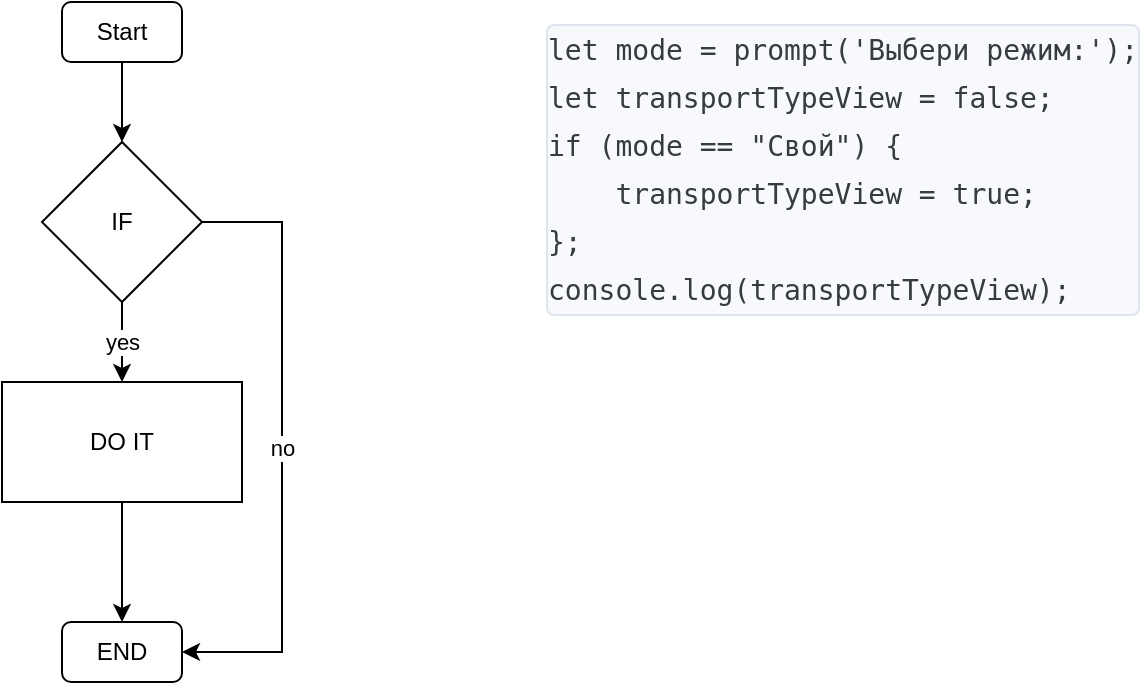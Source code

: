 <mxfile version="14.4.2" type="github">
  <diagram id="PVcaHne8yzz4F-yD3c_g" name="Page-1">
    <mxGraphModel dx="1422" dy="705" grid="1" gridSize="10" guides="1" tooltips="1" connect="1" arrows="1" fold="1" page="1" pageScale="1" pageWidth="827" pageHeight="1169" math="0" shadow="0">
      <root>
        <mxCell id="0" />
        <mxCell id="1" parent="0" />
        <mxCell id="mJFapvTvCSVmzPKkbr4O-3" style="edgeStyle=orthogonalEdgeStyle;rounded=0;orthogonalLoop=1;jettySize=auto;html=1;exitX=0.5;exitY=1;exitDx=0;exitDy=0;entryX=0.5;entryY=0;entryDx=0;entryDy=0;" edge="1" parent="1" source="mJFapvTvCSVmzPKkbr4O-1" target="mJFapvTvCSVmzPKkbr4O-2">
          <mxGeometry relative="1" as="geometry" />
        </mxCell>
        <mxCell id="mJFapvTvCSVmzPKkbr4O-1" value="Start" style="rounded=1;whiteSpace=wrap;html=1;" vertex="1" parent="1">
          <mxGeometry x="120" y="30" width="60" height="30" as="geometry" />
        </mxCell>
        <mxCell id="mJFapvTvCSVmzPKkbr4O-6" value="yes" style="edgeStyle=orthogonalEdgeStyle;rounded=0;orthogonalLoop=1;jettySize=auto;html=1;exitX=0.5;exitY=1;exitDx=0;exitDy=0;entryX=0.5;entryY=0;entryDx=0;entryDy=0;" edge="1" parent="1" source="mJFapvTvCSVmzPKkbr4O-2" target="mJFapvTvCSVmzPKkbr4O-4">
          <mxGeometry relative="1" as="geometry" />
        </mxCell>
        <mxCell id="mJFapvTvCSVmzPKkbr4O-7" value="no" style="edgeStyle=orthogonalEdgeStyle;rounded=0;orthogonalLoop=1;jettySize=auto;html=1;exitX=1;exitY=0.5;exitDx=0;exitDy=0;entryX=1;entryY=0.5;entryDx=0;entryDy=0;" edge="1" parent="1" source="mJFapvTvCSVmzPKkbr4O-2" target="mJFapvTvCSVmzPKkbr4O-5">
          <mxGeometry relative="1" as="geometry">
            <Array as="points">
              <mxPoint x="230" y="140" />
              <mxPoint x="230" y="355" />
            </Array>
          </mxGeometry>
        </mxCell>
        <mxCell id="mJFapvTvCSVmzPKkbr4O-2" value="IF" style="rhombus;whiteSpace=wrap;html=1;" vertex="1" parent="1">
          <mxGeometry x="110" y="100" width="80" height="80" as="geometry" />
        </mxCell>
        <mxCell id="mJFapvTvCSVmzPKkbr4O-8" style="edgeStyle=orthogonalEdgeStyle;rounded=0;orthogonalLoop=1;jettySize=auto;html=1;exitX=0.5;exitY=1;exitDx=0;exitDy=0;entryX=0.5;entryY=0;entryDx=0;entryDy=0;" edge="1" parent="1" source="mJFapvTvCSVmzPKkbr4O-4" target="mJFapvTvCSVmzPKkbr4O-5">
          <mxGeometry relative="1" as="geometry" />
        </mxCell>
        <mxCell id="mJFapvTvCSVmzPKkbr4O-4" value="DO IT" style="rounded=0;whiteSpace=wrap;html=1;" vertex="1" parent="1">
          <mxGeometry x="90" y="220" width="120" height="60" as="geometry" />
        </mxCell>
        <mxCell id="mJFapvTvCSVmzPKkbr4O-5" value="END" style="rounded=1;whiteSpace=wrap;html=1;" vertex="1" parent="1">
          <mxGeometry x="120" y="340" width="60" height="30" as="geometry" />
        </mxCell>
        <mxCell id="mJFapvTvCSVmzPKkbr4O-10" value="&lt;pre class=&quot;plaintext code-block code-block_theme_light&quot; style=&quot;position: relative ; display: block ; overflow-x: auto ; box-sizing: inherit ; border: 1px solid rgb(223 , 229 , 238) ; border-radius: 4px ; color: rgb(56 , 58 , 66) ; background: rgb(247 , 249 , 252) ; margin: 0 ; font-size: 18px ; font-style: normal ; font-weight: 400 ; letter-spacing: normal ; text-indent: 0px ; text-transform: none ; word-spacing: 0px&quot;&gt;&lt;code class=&quot;code-block__code plaintext&quot; style=&quot;word-break: break-word ; font-size: 14px ; line-height: 24px ; box-sizing: inherit ; background: none ; padding: 0px&quot;&gt;let mode = prompt(&#39;Выбери режим:&#39;);&lt;br&gt;let transportTypeView = false;&lt;br&gt;if (mode == &quot;Свой&quot;) { &lt;br&gt;    transportTypeView = true; &lt;br&gt;};&lt;br&gt;console.log(transportTypeView); &lt;/code&gt;&lt;/pre&gt;" style="text;whiteSpace=wrap;html=1;" vertex="1" parent="1">
          <mxGeometry x="360" y="34" width="270" height="190" as="geometry" />
        </mxCell>
      </root>
    </mxGraphModel>
  </diagram>
</mxfile>

